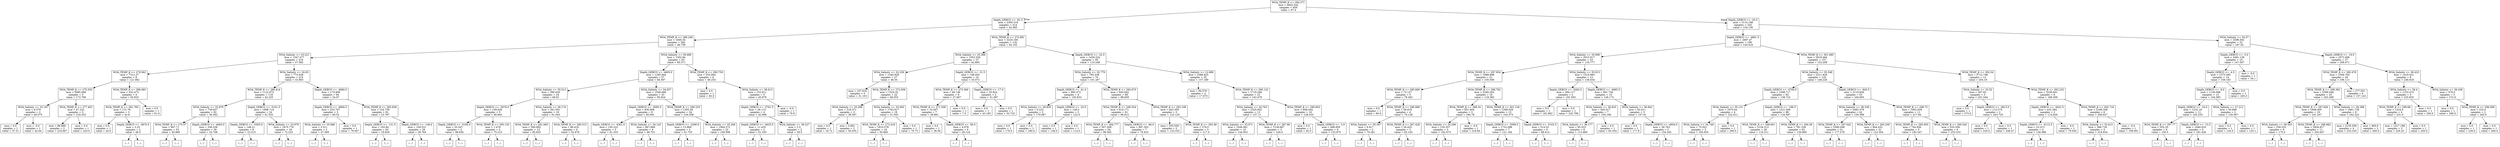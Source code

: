 digraph Tree {
node [shape=box] ;
0 [label="WOA_TEMP_K <= 294.271\nmse = 4602.542\nsamples = 656\nvalue = 97.0"] ;
1 [label="Depth_GEBCO <= -81.5\nmse = 2300.318\nsamples = 414\nvalue = 62.083"] ;
0 -> 1 [labeldistance=2.5, labelangle=45, headlabel="True"] ;
2 [label="WOA_TEMP_K <= 289.248\nmse = 1646.34\nsamples = 282\nvalue = 46.758"] ;
1 -> 2 ;
3 [label="WOA_Salinity <= 33.221\nmse = 1347.477\nsamples = 219\nvalue = 37.582"] ;
2 -> 3 ;
4 [label="WOA_TEMP_K <= 279.562\nmse = 7312.27\nsamples = 9\nvalue = 121.082"] ;
3 -> 4 ;
5 [label="WOA_TEMP_K <= 275.053\nmse = 5995.068\nsamples = 5\nvalue = 173.769"] ;
4 -> 5 ;
6 [label="WOA_Salinity <= 33.167\nmse = 6.579\nsamples = 2\nvalue = 40.075"] ;
5 -> 6 ;
7 [label="mse = 0.0\nsamples = 1\nvalue = 37.51"] ;
6 -> 7 ;
8 [label="mse = -0.0\nsamples = 1\nvalue = 42.64"] ;
6 -> 8 ;
9 [label="WOA_TEMP_K <= 277.403\nmse = 47.222\nsamples = 3\nvalue = 218.333"] ;
5 -> 9 ;
10 [label="mse = 88.889\nsamples = 2\nvalue = 216.667"] ;
9 -> 10 ;
11 [label="mse = 0.0\nsamples = 1\nvalue = 220.0"] ;
9 -> 11 ;
12 [label="WOA_TEMP_K <= 288.083\nmse = 432.472\nsamples = 4\nvalue = 50.833"] ;
4 -> 12 ;
13 [label="WOA_TEMP_K <= 281.765\nmse = 131.76\nsamples = 3\nvalue = 42.8"] ;
12 -> 13 ;
14 [label="mse = 0.0\nsamples = 1\nvalue = 20.0"] ;
13 -> 14 ;
15 [label="Depth_GEBCO <= -3870.5\nmse = 2.25\nsamples = 2\nvalue = 48.5"] ;
13 -> 15 ;
16 [label="(...)"] ;
15 -> 16 ;
17 [label="(...)"] ;
15 -> 17 ;
18 [label="mse = 0.0\nsamples = 1\nvalue = 91.0"] ;
12 -> 18 ;
19 [label="WOA_Salinity <= 34.93\nmse = 773.638\nsamples = 210\nvalue = 33.963"] ;
3 -> 19 ;
20 [label="WOA_TEMP_K <= 280.414\nmse = 1122.872\nsamples = 116\nvalue = 42.225"] ;
19 -> 20 ;
21 [label="WOA_Salinity <= 33.879\nmse = 739.657\nsamples = 92\nvalue = 36.362"] ;
20 -> 21 ;
22 [label="WOA_TEMP_K <= 275.57\nmse = 867.71\nsamples = 53\nvalue = 45.969"] ;
21 -> 22 ;
23 [label="(...)"] ;
22 -> 23 ;
100 [label="(...)"] ;
22 -> 100 ;
115 [label="Depth_GEBCO <= -4063.0\nmse = 336.536\nsamples = 39\nvalue = 24.708"] ;
21 -> 115 ;
116 [label="(...)"] ;
115 -> 116 ;
129 [label="(...)"] ;
115 -> 129 ;
186 [label="Depth_GEBCO <= -5101.5\nmse = 1898.714\nsamples = 24\nvalue = 61.532"] ;
20 -> 186 ;
187 [label="Depth_GEBCO <= -5505.0\nmse = 146.21\nsamples = 6\nvalue = 23.515"] ;
186 -> 187 ;
188 [label="(...)"] ;
187 -> 188 ;
193 [label="(...)"] ;
187 -> 193 ;
198 [label="WOA_Salinity <= 33.978\nmse = 1870.776\nsamples = 18\nvalue = 72.225"] ;
186 -> 198 ;
199 [label="(...)"] ;
198 -> 199 ;
204 [label="(...)"] ;
198 -> 204 ;
231 [label="Depth_GEBCO <= -4860.0\nmse = 175.908\nsamples = 94\nvalue = 24.07"] ;
19 -> 231 ;
232 [label="Depth_GEBCO <= -4894.5\nmse = 253.707\nsamples = 3\nvalue = 60.52"] ;
231 -> 232 ;
233 [label="WOA_Salinity <= 35.686\nmse = 3.511\nsamples = 2\nvalue = 47.569"] ;
232 -> 233 ;
234 [label="(...)"] ;
233 -> 234 ;
235 [label="(...)"] ;
233 -> 235 ;
236 [label="mse = 0.0\nsamples = 1\nvalue = 79.947"] ;
232 -> 236 ;
237 [label="WOA_TEMP_K <= 283.839\nmse = 124.739\nsamples = 91\nvalue = 22.787"] ;
231 -> 237 ;
238 [label="Depth_GEBCO <= -131.5\nmse = 105.84\nsamples = 63\nvalue = 19.829"] ;
237 -> 238 ;
239 [label="(...)"] ;
238 -> 239 ;
290 [label="(...)"] ;
238 -> 290 ;
307 [label="Depth_GEBCO <= -146.0\nmse = 109.531\nsamples = 28\nvalue = 28.764"] ;
237 -> 307 ;
308 [label="(...)"] ;
307 -> 308 ;
343 [label="(...)"] ;
307 -> 343 ;
344 [label="WOA_Salinity <= 36.689\nmse = 1302.84\nsamples = 63\nvalue = 80.371"] ;
2 -> 344 ;
345 [label="Depth_GEBCO <= -4605.0\nmse = 1295.944\nsamples = 57\nvalue = 84.597"] ;
344 -> 345 ;
346 [label="WOA_Salinity <= 35.513\nmse = 380.026\nsamples = 24\nvalue = 66.81"] ;
345 -> 346 ;
347 [label="Depth_GEBCO <= -5076.0\nmse = 159.626\nsamples = 5\nvalue = 90.842"] ;
346 -> 347 ;
348 [label="Depth_GEBCO <= -5194.0\nmse = 55.547\nsamples = 3\nvalue = 98.656"] ;
347 -> 348 ;
349 [label="(...)"] ;
348 -> 349 ;
350 [label="(...)"] ;
348 -> 350 ;
353 [label="WOA_TEMP_K <= 293.135\nmse = 1.476\nsamples = 2\nvalue = 75.215"] ;
347 -> 353 ;
354 [label="(...)"] ;
353 -> 354 ;
355 [label="(...)"] ;
353 -> 355 ;
356 [label="WOA_Salinity <= 36.174\nmse = 261.051\nsamples = 19\nvalue = 61.043"] ;
346 -> 356 ;
357 [label="WOA_TEMP_K <= 291.085\nmse = 300.692\nsamples = 13\nvalue = 65.635"] ;
356 -> 357 ;
358 [label="(...)"] ;
357 -> 358 ;
375 [label="(...)"] ;
357 -> 375 ;
378 [label="WOA_TEMP_K <= 290.513\nmse = 86.418\nsamples = 6\nvalue = 52.878"] ;
356 -> 378 ;
379 [label="(...)"] ;
378 -> 379 ;
380 [label="(...)"] ;
378 -> 380 ;
389 [label="WOA_Salinity <= 34.937\nmse = 1546.066\nsamples = 33\nvalue = 95.624"] ;
345 -> 389 ;
390 [label="Depth_GEBCO <= -3095.0\nmse = 930.906\nsamples = 9\nvalue = 60.091"] ;
389 -> 390 ;
391 [label="Depth_GEBCO <= -4361.0\nmse = 150.222\nsamples = 3\nvalue = 91.333"] ;
390 -> 391 ;
392 [label="(...)"] ;
391 -> 392 ;
393 [label="(...)"] ;
391 -> 393 ;
394 [label="WOA_Salinity <= 34.142\nmse = 667.869\nsamples = 6\nvalue = 46.701"] ;
390 -> 394 ;
395 [label="(...)"] ;
394 -> 395 ;
400 [label="(...)"] ;
394 -> 400 ;
405 [label="WOA_TEMP_K <= 290.233\nmse = 1305.28\nsamples = 24\nvalue = 104.508"] ;
389 -> 405 ;
406 [label="Depth_GEBCO <= -2290.0\nmse = 13.869\nsamples = 2\nvalue = 41.733"] ;
405 -> 406 ;
407 [label="(...)"] ;
406 -> 407 ;
408 [label="(...)"] ;
406 -> 408 ;
409 [label="WOA_Salinity <= 35.208\nmse = 1064.572\nsamples = 22\nvalue = 109.598"] ;
405 -> 409 ;
410 [label="(...)"] ;
409 -> 410 ;
411 [label="(...)"] ;
409 -> 411 ;
448 [label="WOA_TEMP_K <= 290.759\nmse = 253.804\nsamples = 6\nvalue = 49.253"] ;
344 -> 448 ;
449 [label="mse = 0.0\nsamples = 1\nvalue = 83.0"] ;
448 -> 449 ;
450 [label="WOA_Salinity <= 38.613\nmse = 153.911\nsamples = 5\nvalue = 45.879"] ;
448 -> 450 ;
451 [label="Depth_GEBCO <= -3761.5\nmse = 28.115\nsamples = 4\nvalue = 42.098"] ;
450 -> 451 ;
452 [label="Depth_GEBCO <= -4625.5\nmse = 11.435\nsamples = 2\nvalue = 51.193"] ;
451 -> 452 ;
453 [label="(...)"] ;
452 -> 453 ;
454 [label="(...)"] ;
452 -> 454 ;
455 [label="WOA_Salinity <= 38.227\nmse = 2.5\nsamples = 2\nvalue = 39.5"] ;
451 -> 455 ;
456 [label="(...)"] ;
455 -> 456 ;
457 [label="(...)"] ;
455 -> 457 ;
458 [label="mse = -0.0\nsamples = 1\nvalue = 79.9"] ;
450 -> 458 ;
459 [label="WOA_TEMP_K <= 275.891\nmse = 2220.185\nsamples = 132\nvalue = 92.102"] ;
1 -> 459 ;
460 [label="WOA_Salinity <= 33.366\nmse = 1053.326\nsamples = 37\nvalue = 42.895"] ;
459 -> 460 ;
461 [label="WOA_Salinity <= 32.229\nmse = 1340.928\nsamples = 27\nvalue = 46.55"] ;
460 -> 461 ;
462 [label="mse = 107.616\nsamples = 5\nvalue = 31.103"] ;
461 -> 462 ;
463 [label="WOA_TEMP_K <= 272.058\nmse = 1525.32\nsamples = 22\nvalue = 49.553"] ;
461 -> 463 ;
464 [label="WOA_Salinity <= 33.286\nmse = 218.371\nsamples = 3\nvalue = 39.597"] ;
463 -> 464 ;
465 [label="mse = 0.0\nsamples = 1\nvalue = 18.72"] ;
464 -> 465 ;
466 [label="mse = 0.681\nsamples = 2\nvalue = 50.035"] ;
464 -> 466 ;
467 [label="WOA_Salinity <= 33.093\nmse = 1762.917\nsamples = 19\nvalue = 51.545"] ;
463 -> 467 ;
468 [label="WOA_TEMP_K <= 273.418\nmse = 1810.578\nsamples = 18\nvalue = 50.883"] ;
467 -> 468 ;
469 [label="(...)"] ;
468 -> 469 ;
472 [label="(...)"] ;
468 -> 472 ;
473 [label="mse = 0.0\nsamples = 1\nvalue = 70.73"] ;
467 -> 473 ;
474 [label="Depth_GEBCO <= -31.5\nmse = 148.003\nsamples = 10\nvalue = 33.072"] ;
460 -> 474 ;
475 [label="WOA_TEMP_K <= 273.369\nmse = 46.146\nsamples = 8\nvalue = 27.067"] ;
474 -> 475 ;
476 [label="WOA_TEMP_K <= 271.508\nmse = 10.407\nsamples = 7\nvalue = 28.891"] ;
475 -> 476 ;
477 [label="mse = 0.0\nsamples = 1\nvalue = 36.56"] ;
476 -> 477 ;
478 [label="Depth_GEBCO <= -56.0\nmse = 4.978\nsamples = 6\nvalue = 28.124"] ;
476 -> 478 ;
479 [label="(...)"] ;
478 -> 479 ;
480 [label="(...)"] ;
478 -> 480 ;
485 [label="mse = 0.0\nsamples = 1\nvalue = 7.0"] ;
475 -> 485 ;
486 [label="Depth_GEBCO <= -17.0\nmse = 20.824\nsamples = 2\nvalue = 51.087"] ;
474 -> 486 ;
487 [label="mse = 0.0\nsamples = 1\nvalue = 43.183"] ;
486 -> 487 ;
488 [label="mse = 0.0\nsamples = 1\nvalue = 53.722"] ;
486 -> 488 ;
489 [label="Depth_GEBCO <= -22.5\nmse = 1428.324\nsamples = 95\nvalue = 110.248"] ;
459 -> 489 ;
490 [label="WOA_Salinity <= 32.779\nmse = 785.538\nsamples = 70\nvalue = 101.267"] ;
489 -> 490 ;
491 [label="Depth_GEBCO <= -41.0\nmse = 895.472\nsamples = 4\nvalue = 150.833"] ;
490 -> 491 ;
492 [label="WOA_Salinity <= 28.835\nmse = 0.222\nsamples = 2\nvalue = 179.667"] ;
491 -> 492 ;
493 [label="mse = 0.0\nsamples = 1\nvalue = 179.0"] ;
492 -> 493 ;
494 [label="mse = 0.0\nsamples = 1\nvalue = 180.0"] ;
492 -> 494 ;
495 [label="Depth_GEBCO <= -25.0\nmse = 128.0\nsamples = 2\nvalue = 122.0"] ;
491 -> 495 ;
496 [label="mse = 0.0\nsamples = 1\nvalue = 138.0"] ;
495 -> 496 ;
497 [label="mse = 0.0\nsamples = 1\nvalue = 114.0"] ;
495 -> 497 ;
498 [label="WOA_TEMP_K <= 292.675\nmse = 643.642\nsamples = 66\nvalue = 98.659"] ;
490 -> 498 ;
499 [label="WOA_TEMP_K <= 290.024\nmse = 610.171\nsamples = 61\nvalue = 96.812"] ;
498 -> 499 ;
500 [label="WOA_TEMP_K <= 284.777\nmse = 507.009\nsamples = 54\nvalue = 99.592"] ;
499 -> 500 ;
501 [label="(...)"] ;
500 -> 501 ;
538 [label="(...)"] ;
500 -> 538 ;
583 [label="Depth_GEBCO <= -46.0\nmse = 897.302\nsamples = 7\nvalue = 76.923"] ;
499 -> 583 ;
584 [label="(...)"] ;
583 -> 584 ;
585 [label="(...)"] ;
583 -> 585 ;
592 [label="WOA_TEMP_K <= 293.108\nmse = 443.359\nsamples = 5\nvalue = 123.125"] ;
498 -> 592 ;
593 [label="mse = 555.556\nsamples = 2\nvalue = 133.333"] ;
592 -> 593 ;
594 [label="WOA_TEMP_K <= 293.48\nmse = 276.0\nsamples = 3\nvalue = 117.0"] ;
592 -> 594 ;
595 [label="(...)"] ;
594 -> 595 ;
596 [label="(...)"] ;
594 -> 596 ;
597 [label="WOA_Salinity <= 12.689\nmse = 2388.923\nsamples = 25\nvalue = 137.189"] ;
489 -> 597 ;
598 [label="mse = 94.576\nsamples = 2\nvalue = 17.675"] ;
597 -> 598 ;
599 [label="WOA_TEMP_K <= 290.122\nmse = 1718.346\nsamples = 23\nvalue = 143.479"] ;
597 -> 599 ;
600 [label="WOA_Salinity <= 34.763\nmse = 2325.002\nsamples = 13\nvalue = 157.11"] ;
599 -> 600 ;
601 [label="WOA_Salinity <= 33.971\nmse = 1549.061\nsamples = 10\nvalue = 144.953"] ;
600 -> 601 ;
602 [label="(...)"] ;
601 -> 602 ;
615 [label="(...)"] ;
601 -> 615 ;
618 [label="WOA_TEMP_K <= 287.96\nmse = 1138.667\nsamples = 3\nvalue = 226.0"] ;
600 -> 618 ;
619 [label="(...)"] ;
618 -> 619 ;
620 [label="(...)"] ;
618 -> 620 ;
623 [label="WOA_TEMP_K <= 290.603\nmse = 608.444\nsamples = 10\nvalue = 128.333"] ;
599 -> 623 ;
624 [label="mse = 0.0\nsamples = 1\nvalue = 92.0"] ;
623 -> 624 ;
625 [label="Depth_GEBCO <= -3.0\nmse = 498.859\nsamples = 9\nvalue = 132.875"] ;
623 -> 625 ;
626 [label="(...)"] ;
625 -> 626 ;
641 [label="(...)"] ;
625 -> 641 ;
642 [label="Depth_GEBCO <= -25.5\nmse = 3110.198\nsamples = 242\nvalue = 154.136"] ;
0 -> 642 [labeldistance=2.5, labelangle=-45, headlabel="False"] ;
643 [label="Depth_GEBCO <= -4861.5\nmse = 2697.47\nsamples = 190\nvalue = 145.416"] ;
642 -> 643 ;
644 [label="WOA_Salinity <= 35.699\nmse = 2015.917\nsamples = 33\nvalue = 116.777"] ;
643 -> 644 ;
645 [label="WOA_TEMP_K <= 297.954\nmse = 1888.898\nsamples = 21\nvalue = 105.009"] ;
644 -> 645 ;
646 [label="WOA_TEMP_K <= 295.685\nmse = 73.127\nsamples = 5\nvalue = 78.262"] ;
645 -> 646 ;
647 [label="mse = 0.0\nsamples = 1\nvalue = 90.0"] ;
646 -> 647 ;
648 [label="WOA_TEMP_K <= 296.868\nmse = 56.819\nsamples = 4\nvalue = 76.128"] ;
646 -> 648 ;
649 [label="WOA_Salinity <= 35.397\nmse = 6.917\nsamples = 2\nvalue = 70.281"] ;
648 -> 649 ;
650 [label="(...)"] ;
649 -> 650 ;
651 [label="(...)"] ;
649 -> 651 ;
652 [label="WOA_TEMP_K <= 297.428\nmse = 26.432\nsamples = 2\nvalue = 83.145"] ;
648 -> 652 ;
653 [label="(...)"] ;
652 -> 653 ;
654 [label="(...)"] ;
652 -> 654 ;
655 [label="WOA_TEMP_K <= 298.762\nmse = 2260.263\nsamples = 16\nvalue = 118.382"] ;
645 -> 655 ;
656 [label="WOA_TEMP_K <= 298.34\nmse = 851.604\nsamples = 3\nvalue = 184.78"] ;
655 -> 656 ;
657 [label="WOA_Salinity <= 35.296\nmse = 130.357\nsamples = 2\nvalue = 162.073"] ;
656 -> 657 ;
658 [label="(...)"] ;
657 -> 658 ;
659 [label="(...)"] ;
657 -> 659 ;
660 [label="mse = -0.0\nsamples = 1\nvalue = 218.84"] ;
656 -> 660 ;
661 [label="WOA_TEMP_K <= 301.126\nmse = 1296.029\nsamples = 13\nvalue = 102.573"] ;
655 -> 661 ;
662 [label="Depth_GEBCO <= -5599.5\nmse = 1732.098\nsamples = 7\nvalue = 121.184"] ;
661 -> 662 ;
663 [label="(...)"] ;
662 -> 663 ;
664 [label="(...)"] ;
662 -> 664 ;
673 [label="Depth_GEBCO <= -5102.5\nmse = 514.33\nsamples = 6\nvalue = 88.614"] ;
661 -> 673 ;
674 [label="(...)"] ;
673 -> 674 ;
679 [label="(...)"] ;
673 -> 679 ;
684 [label="WOA_Salinity <= 35.913\nmse = 1516.893\nsamples = 12\nvalue = 138.634"] ;
644 -> 684 ;
685 [label="Depth_GEBCO <= -5263.0\nmse = 284.117\nsamples = 2\nvalue = 191.593"] ;
684 -> 685 ;
686 [label="mse = 0.0\nsamples = 1\nvalue = 181.862"] ;
685 -> 686 ;
687 [label="mse = 0.0\nsamples = 1\nvalue = 220.789"] ;
685 -> 687 ;
688 [label="Depth_GEBCO <= -4985.5\nmse = 991.736\nsamples = 10\nvalue = 126.172"] ;
684 -> 688 ;
689 [label="WOA_Salinity <= 36.833\nmse = 445.017\nsamples = 7\nvalue = 104.166"] ;
688 -> 689 ;
690 [label="WOA_Salinity <= 36.177\nmse = 85.523\nsamples = 6\nvalue = 113.869"] ;
689 -> 690 ;
691 [label="(...)"] ;
690 -> 691 ;
696 [label="(...)"] ;
690 -> 696 ;
701 [label="mse = 0.0\nsamples = 1\nvalue = 65.354"] ;
689 -> 701 ;
702 [label="WOA_Salinity <= 36.843\nmse = 92.611\nsamples = 3\nvalue = 157.61"] ;
688 -> 702 ;
703 [label="mse = 0.0\nsamples = 1\nvalue = 177.8"] ;
702 -> 703 ;
704 [label="Depth_GEBCO <= -4954.0\nmse = 28.783\nsamples = 2\nvalue = 154.245"] ;
702 -> 704 ;
705 [label="(...)"] ;
704 -> 705 ;
706 [label="(...)"] ;
704 -> 706 ;
707 [label="WOA_TEMP_K <= 301.685\nmse = 2618.464\nsamples = 157\nvalue = 152.208"] ;
643 -> 707 ;
708 [label="WOA_Salinity <= 35.548\nmse = 2311.826\nsamples = 145\nvalue = 148.226"] ;
707 -> 708 ;
709 [label="Depth_GEBCO <= -4700.0\nmse = 1598.717\nsamples = 92\nvalue = 138.722"] ;
708 -> 709 ;
710 [label="WOA_Salinity <= 35.131\nmse = 1870.44\nsamples = 4\nvalue = 222.611"] ;
709 -> 710 ;
711 [label="WOA_Salinity <= 34.749\nmse = 75.501\nsamples = 3\nvalue = 195.655"] ;
710 -> 711 ;
712 [label="(...)"] ;
711 -> 712 ;
713 [label="(...)"] ;
711 -> 713 ;
714 [label="mse = 0.0\nsamples = 1\nvalue = 290.0"] ;
710 -> 714 ;
715 [label="Depth_GEBCO <= -198.5\nmse = 1221.309\nsamples = 88\nvalue = 134.587"] ;
709 -> 715 ;
716 [label="WOA_TEMP_K <= 299.601\nmse = 2154.313\nsamples = 26\nvalue = 119.311"] ;
715 -> 716 ;
717 [label="(...)"] ;
716 -> 717 ;
740 [label="(...)"] ;
716 -> 740 ;
763 [label="WOA_TEMP_K <= 294.36\nmse = 781.338\nsamples = 62\nvalue = 139.969"] ;
715 -> 763 ;
764 [label="(...)"] ;
763 -> 764 ;
765 [label="(...)"] ;
763 -> 765 ;
860 [label="Depth_GEBCO <= -845.5\nmse = 3119.659\nsamples = 53\nvalue = 164.693"] ;
708 -> 860 ;
861 [label="WOA_Salinity <= 36.338\nmse = 2492.579\nsamples = 42\nvalue = 150.599"] ;
860 -> 861 ;
862 [label="WOA_TEMP_K <= 297.642\nmse = 2580.048\nsamples = 21\nvalue = 177.276"] ;
861 -> 862 ;
863 [label="(...)"] ;
862 -> 863 ;
876 [label="(...)"] ;
862 -> 876 ;
893 [label="WOA_TEMP_K <= 295.209\nmse = 844.432\nsamples = 21\nvalue = 122.304"] ;
861 -> 893 ;
894 [label="(...)"] ;
893 -> 894 ;
901 [label="(...)"] ;
893 -> 901 ;
930 [label="WOA_TEMP_K <= 298.73\nmse = 1902.929\nsamples = 11\nvalue = 217.94"] ;
860 -> 930 ;
931 [label="WOA_TEMP_K <= 295.955\nmse = 744.926\nsamples = 5\nvalue = 182.547"] ;
930 -> 931 ;
932 [label="(...)"] ;
931 -> 932 ;
935 [label="(...)"] ;
931 -> 935 ;
938 [label="WOA_TEMP_K <= 300.542\nmse = 555.556\nsamples = 6\nvalue = 253.333"] ;
930 -> 938 ;
939 [label="(...)"] ;
938 -> 939 ;
942 [label="(...)"] ;
938 -> 942 ;
943 [label="WOA_TEMP_K <= 302.04\nmse = 3712.746\nsamples = 12\nvalue = 204.19"] ;
707 -> 943 ;
944 [label="WOA_Salinity <= 33.52\nmse = 267.83\nsamples = 3\nvalue = 251.544"] ;
943 -> 944 ;
945 [label="mse = 0.0\nsamples = 1\nvalue = 275.0"] ;
944 -> 945 ;
946 [label="Depth_GEBCO <= -3813.0\nmse = 112.575\nsamples = 2\nvalue = 243.725"] ;
944 -> 946 ;
947 [label="mse = 0.0\nsamples = 1\nvalue = 220.0"] ;
946 -> 947 ;
948 [label="mse = 0.0\nsamples = 1\nvalue = 248.47"] ;
946 -> 948 ;
949 [label="WOA_TEMP_K <= 302.232\nmse = 3239.601\nsamples = 9\nvalue = 166.306"] ;
943 -> 949 ;
950 [label="Depth_GEBCO <= -3622.5\nmse = 432.384\nsamples = 3\nvalue = 114.826"] ;
949 -> 950 ;
951 [label="Depth_GEBCO <= -4112.5\nmse = 23.313\nsamples = 2\nvalue = 126.586"] ;
950 -> 951 ;
952 [label="(...)"] ;
951 -> 952 ;
953 [label="(...)"] ;
951 -> 953 ;
954 [label="mse = -0.0\nsamples = 1\nvalue = 79.545"] ;
950 -> 954 ;
955 [label="WOA_TEMP_K <= 302.716\nmse = 2166.358\nsamples = 6\nvalue = 200.627"] ;
949 -> 955 ;
956 [label="WOA_Salinity <= 33.413\nmse = 588.718\nsamples = 5\nvalue = 218.934"] ;
955 -> 956 ;
957 [label="(...)"] ;
956 -> 957 ;
960 [label="(...)"] ;
956 -> 960 ;
963 [label="mse = -0.0\nsamples = 1\nvalue = 109.091"] ;
955 -> 963 ;
964 [label="WOA_Salinity <= 34.57\nmse = 3298.502\nsamples = 52\nvalue = 187.02"] ;
642 -> 964 ;
965 [label="Depth_GEBCO <= -3.0\nmse = 2491.138\nsamples = 15\nvalue = 147.507"] ;
964 -> 965 ;
966 [label="Depth_GEBCO <= -4.5\nmse = 1575.585\nsamples = 14\nvalue = 159.183"] ;
965 -> 966 ;
967 [label="Depth_GEBCO <= -9.0\nmse = 1136.088\nsamples = 13\nvalue = 154.583"] ;
966 -> 967 ;
968 [label="Depth_GEBCO <= -16.0\nmse = 1232.18\nsamples = 11\nvalue = 163.235"] ;
967 -> 968 ;
969 [label="WOA_TEMP_K <= 297.77\nmse = 552.25\nsamples = 6\nvalue = 150.5"] ;
968 -> 969 ;
970 [label="(...)"] ;
969 -> 970 ;
971 [label="(...)"] ;
969 -> 971 ;
976 [label="Depth_GEBCO <= -13.5\nmse = 1640.816\nsamples = 5\nvalue = 181.429"] ;
968 -> 976 ;
977 [label="(...)"] ;
976 -> 977 ;
978 [label="(...)"] ;
976 -> 978 ;
981 [label="WOA_Salinity <= 27.212\nmse = 50.669\nsamples = 2\nvalue = 130.067"] ;
967 -> 981 ;
982 [label="mse = 0.0\nsamples = 1\nvalue = 120.0"] ;
981 -> 982 ;
983 [label="mse = 0.0\nsamples = 1\nvalue = 135.1"] ;
981 -> 983 ;
984 [label="mse = 0.0\nsamples = 1\nvalue = 265.0"] ;
966 -> 984 ;
985 [label="mse = -0.0\nsamples = 1\nvalue = 54.1"] ;
965 -> 985 ;
986 [label="Depth_GEBCO <= -10.0\nmse = 2572.066\nsamples = 37\nvalue = 206.071"] ;
964 -> 986 ;
987 [label="WOA_TEMP_K <= 300.478\nmse = 2348.765\nsamples = 29\nvalue = 196.111"] ;
986 -> 987 ;
988 [label="WOA_TEMP_K <= 299.392\nmse = 2399.048\nsamples = 25\nvalue = 203.289"] ;
987 -> 988 ;
989 [label="WOA_TEMP_K <= 297.926\nmse = 1949.405\nsamples = 19\nvalue = 191.207"] ;
988 -> 989 ;
990 [label="WOA_Salinity <= 36.503\nmse = 258.333\nsamples = 8\nvalue = 175.0"] ;
989 -> 990 ;
991 [label="(...)"] ;
990 -> 991 ;
994 [label="(...)"] ;
990 -> 994 ;
997 [label="WOA_TEMP_K <= 298.882\nmse = 2826.817\nsamples = 11\nvalue = 202.647"] ;
989 -> 997 ;
998 [label="(...)"] ;
997 -> 998 ;
999 [label="(...)"] ;
997 -> 999 ;
1004 [label="WOA_Salinity <= 36.398\nmse = 1861.728\nsamples = 6\nvalue = 242.222"] ;
988 -> 1004 ;
1005 [label="mse = 2155.556\nsamples = 4\nvalue = 233.333"] ;
1004 -> 1005 ;
1006 [label="mse = 800.0\nsamples = 2\nvalue = 260.0"] ;
1004 -> 1006 ;
1007 [label="mse = 277.551\nsamples = 4\nvalue = 157.143"] ;
987 -> 1007 ;
1008 [label="WOA_Salinity <= 36.423\nmse = 1419.421\nsamples = 8\nvalue = 246.818"] ;
986 -> 1008 ;
1009 [label="WOA_Salinity <= 36.4\nmse = 1153.472\nsamples = 5\nvalue = 225.833"] ;
1008 -> 1009 ;
1010 [label="WOA_TEMP_K <= 299.68\nmse = 1224.0\nsamples = 4\nvalue = 231.0"] ;
1009 -> 1010 ;
1011 [label="mse = 1417.188\nsamples = 3\nvalue = 226.25"] ;
1010 -> 1011 ;
1012 [label="mse = 0.0\nsamples = 1\nvalue = 250.0"] ;
1010 -> 1012 ;
1013 [label="mse = 0.0\nsamples = 1\nvalue = 200.0"] ;
1009 -> 1013 ;
1014 [label="WOA_Salinity <= 36.438\nmse = 576.0\nsamples = 3\nvalue = 272.0"] ;
1008 -> 1014 ;
1015 [label="mse = 0.0\nsamples = 1\nvalue = 290.0"] ;
1014 -> 1015 ;
1016 [label="WOA_TEMP_K <= 296.589\nmse = 225.0\nsamples = 2\nvalue = 245.0"] ;
1014 -> 1016 ;
1017 [label="mse = 0.0\nsamples = 1\nvalue = 230.0"] ;
1016 -> 1017 ;
1018 [label="mse = 0.0\nsamples = 1\nvalue = 260.0"] ;
1016 -> 1018 ;
}